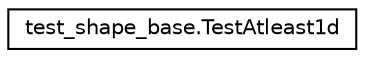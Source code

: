 digraph "Graphical Class Hierarchy"
{
 // LATEX_PDF_SIZE
  edge [fontname="Helvetica",fontsize="10",labelfontname="Helvetica",labelfontsize="10"];
  node [fontname="Helvetica",fontsize="10",shape=record];
  rankdir="LR";
  Node0 [label="test_shape_base.TestAtleast1d",height=0.2,width=0.4,color="black", fillcolor="white", style="filled",URL="$classtest__shape__base_1_1TestAtleast1d.html",tooltip=" "];
}
